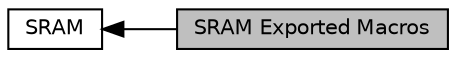 digraph "SRAM Exported Macros"
{
  edge [fontname="Helvetica",fontsize="10",labelfontname="Helvetica",labelfontsize="10"];
  node [fontname="Helvetica",fontsize="10",shape=record];
  rankdir=LR;
  Node1 [label="SRAM",height=0.2,width=0.4,color="black", fillcolor="white", style="filled",URL="$group___s_r_a_m.html",tooltip="SRAM driver modules. "];
  Node0 [label="SRAM Exported Macros",height=0.2,width=0.4,color="black", fillcolor="grey75", style="filled", fontcolor="black"];
  Node1->Node0 [shape=plaintext, dir="back", style="solid"];
}
